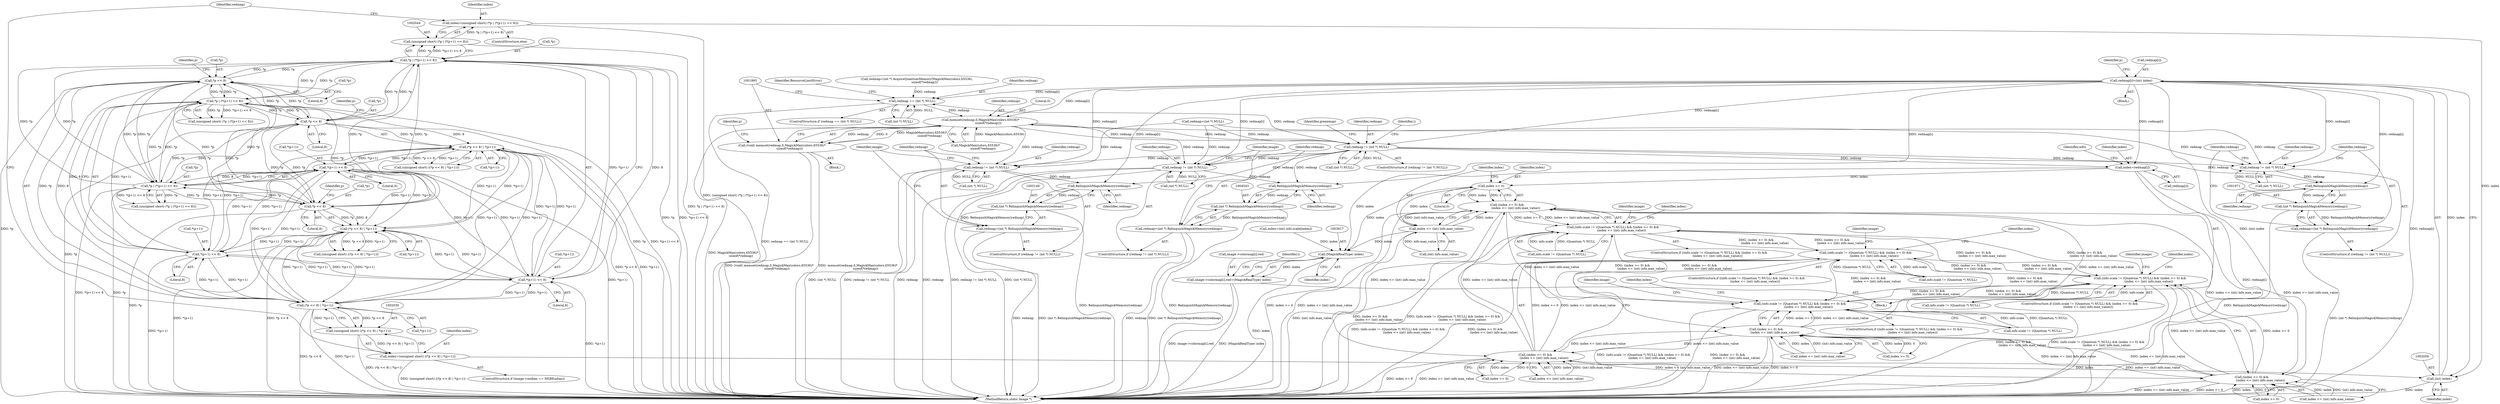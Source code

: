 digraph "0_ImageMagick_16916c8979c32765c542e216b31cee2671b7afe7@array" {
"1002054" [label="(Call,redmap[i]=(int) index)"];
"1002058" [label="(Call,(int) index)"];
"1002041" [label="(Call,index=(unsigned short) (*p | (*(p+1) << 8)))"];
"1002043" [label="(Call,(unsigned short) (*p | (*(p+1) << 8)))"];
"1002045" [label="(Call,*p | (*(p+1) << 8))"];
"1002032" [label="(Call,*p << 8)"];
"1002170" [label="(Call,*p | (*(p+1) << 8))"];
"1002157" [label="(Call,*p << 8)"];
"1002282" [label="(Call,*p << 8)"];
"1002295" [label="(Call,*p | (*(p+1) << 8))"];
"1002298" [label="(Call,*(p+1) << 8)"];
"1002173" [label="(Call,*(p+1) << 8)"];
"1002048" [label="(Call,*(p+1) << 8)"];
"1002281" [label="(Call,(*p << 8) | *(p+1))"];
"1002031" [label="(Call,(*p << 8) | *(p+1))"];
"1002156" [label="(Call,(*p << 8) | *(p+1))"];
"1002027" [label="(Call,index=(unsigned short) ((*p << 8) | *(p+1)))"];
"1002029" [label="(Call,(unsigned short) ((*p << 8) | *(p+1)))"];
"1001963" [label="(Call,redmap != (int *) NULL)"];
"1001972" [label="(Call,RelinquishMagickMemory(redmap))"];
"1001970" [label="(Call,(int *) RelinquishMagickMemory(redmap))"];
"1001968" [label="(Call,redmap=(int *) RelinquishMagickMemory(redmap))"];
"1001986" [label="(Call,redmap == (int *) NULL)"];
"1001996" [label="(Call,memset(redmap,0,MagickMax(colors,65536)*\n                sizeof(*redmap)))"];
"1001994" [label="(Call,(void) memset(redmap,0,MagickMax(colors,65536)*\n                sizeof(*redmap)))"];
"1003141" [label="(Call,redmap != (int *) NULL)"];
"1003150" [label="(Call,RelinquishMagickMemory(redmap))"];
"1003148" [label="(Call,(int *) RelinquishMagickMemory(redmap))"];
"1003146" [label="(Call,redmap=(int *) RelinquishMagickMemory(redmap))"];
"1003557" [label="(Call,redmap != (int *) NULL)"];
"1003574" [label="(Call,index=redmap[i])"];
"1003589" [label="(Call,index >= 0)"];
"1003588" [label="(Call,(index >= 0) &&\n                  (index <= (int) info.max_value))"];
"1003580" [label="(Call,(info.scale != (Quantum *) NULL) && (index >= 0) &&\n                  (index <= (int) info.max_value))"];
"1003643" [label="(Call,(info.scale != (Quantum *) NULL) && (index >= 0) &&\n                  (index <= (int) info.max_value))"];
"1003706" [label="(Call,(info.scale != (Quantum *) NULL) && (index >= 0) &&\n                  (index <= (int) info.max_value))"];
"1003769" [label="(Call,(info.scale != (Quantum *) NULL) && (index >= 0) &&\n                  (index <= (int) info.max_value))"];
"1003651" [label="(Call,(index >= 0) &&\n                  (index <= (int) info.max_value))"];
"1003714" [label="(Call,(index >= 0) &&\n                  (index <= (int) info.max_value))"];
"1003777" [label="(Call,(index >= 0) &&\n                  (index <= (int) info.max_value))"];
"1003592" [label="(Call,index <= (int) info.max_value)"];
"1003616" [label="(Call,(MagickRealType) index)"];
"1003608" [label="(Call,image->colormap[i].red=(MagickRealType) index)"];
"1004535" [label="(Call,redmap != (int *) NULL)"];
"1004544" [label="(Call,RelinquishMagickMemory(redmap))"];
"1004542" [label="(Call,(int *) RelinquishMagickMemory(redmap))"];
"1004540" [label="(Call,redmap=(int *) RelinquishMagickMemory(redmap))"];
"1003590" [label="(Identifier,index)"];
"1002031" [label="(Call,(*p << 8) | *(p+1))"];
"1001997" [label="(Identifier,redmap)"];
"1002173" [label="(Call,*(p+1) << 8)"];
"1003559" [label="(Call,(int *) NULL)"];
"1001988" [label="(Call,(int *) NULL)"];
"1003768" [label="(ControlStructure,if ((info.scale != (Quantum *) NULL) && (index >= 0) &&\n                  (index <= (int) info.max_value)))"];
"1002046" [label="(Call,*p)"];
"1001975" [label="(Identifier,redmap)"];
"1002158" [label="(Call,*p)"];
"1003715" [label="(Call,index >= 0)"];
"1002048" [label="(Call,*(p+1) << 8)"];
"1003738" [label="(Identifier,image)"];
"1003621" [label="(Identifier,greenmap)"];
"1002032" [label="(Call,*p << 8)"];
"1003652" [label="(Call,index >= 0)"];
"1001963" [label="(Call,redmap != (int *) NULL)"];
"1002170" [label="(Call,*p | (*(p+1) << 8))"];
"1002058" [label="(Call,(int) index)"];
"1003675" [label="(Identifier,image)"];
"1002288" [label="(Identifier,p)"];
"1003594" [label="(Call,(int) info.max_value)"];
"1003618" [label="(Identifier,index)"];
"1002021" [label="(ControlStructure,if (image->endian == MSBEndian))"];
"1003726" [label="(Identifier,index)"];
"1001968" [label="(Call,redmap=(int *) RelinquishMagickMemory(redmap))"];
"1003609" [label="(Call,image->colormap[i].red)"];
"1003573" [label="(Block,)"];
"1003616" [label="(Call,(MagickRealType) index)"];
"1002042" [label="(Identifier,index)"];
"1003707" [label="(Call,info.scale != (Quantum *) NULL)"];
"1003572" [label="(Identifier,i)"];
"1003581" [label="(Call,info.scale != (Quantum *) NULL)"];
"1004534" [label="(ControlStructure,if (redmap != (int *) NULL))"];
"1003600" [label="(Identifier,index)"];
"1003714" [label="(Call,(index >= 0) &&\n                  (index <= (int) info.max_value))"];
"1002045" [label="(Call,*p | (*(p+1) << 8))"];
"1002157" [label="(Call,*p << 8)"];
"1001962" [label="(ControlStructure,if (redmap != (int *) NULL))"];
"1003608" [label="(Call,image->colormap[i].red=(MagickRealType) index)"];
"1002296" [label="(Call,*p)"];
"1002283" [label="(Call,*p)"];
"1003558" [label="(Identifier,redmap)"];
"1001998" [label="(Literal,0)"];
"1002029" [label="(Call,(unsigned short) ((*p << 8) | *(p+1)))"];
"1001987" [label="(Identifier,redmap)"];
"1003151" [label="(Identifier,redmap)"];
"1002293" [label="(Call,(unsigned short) (*p | (*(p+1) << 8)))"];
"1002027" [label="(Call,index=(unsigned short) ((*p << 8) | *(p+1)))"];
"1001985" [label="(ControlStructure,if (redmap == (int *) NULL))"];
"1004541" [label="(Identifier,redmap)"];
"1003556" [label="(ControlStructure,if (redmap != (int *) NULL))"];
"1003599" [label="(Call,index=(int) info.scale[index])"];
"1003148" [label="(Call,(int *) RelinquishMagickMemory(redmap))"];
"1002060" [label="(Identifier,index)"];
"1002285" [label="(Literal,8)"];
"1003589" [label="(Call,index >= 0)"];
"1003663" [label="(Identifier,index)"];
"1001973" [label="(Identifier,redmap)"];
"1003801" [label="(Identifier,image)"];
"1002156" [label="(Call,(*p << 8) | *(p+1))"];
"1003579" [label="(ControlStructure,if ((info.scale != (Quantum *) NULL) && (index >= 0) &&\n                  (index <= (int) info.max_value)))"];
"1002028" [label="(Identifier,index)"];
"1003142" [label="(Identifier,redmap)"];
"1001996" [label="(Call,memset(redmap,0,MagickMax(colors,65536)*\n                sizeof(*redmap)))"];
"1002053" [label="(Literal,8)"];
"1003592" [label="(Call,index <= (int) info.max_value)"];
"1002154" [label="(Call,(unsigned short) ((*p << 8) | *(p+1)))"];
"1003153" [label="(Identifier,image)"];
"1002033" [label="(Call,*p)"];
"1002295" [label="(Call,*p | (*(p+1) << 8))"];
"1004537" [label="(Call,(int *) NULL)"];
"1002168" [label="(Call,(unsigned short) (*p | (*(p+1) << 8)))"];
"1004540" [label="(Call,redmap=(int *) RelinquishMagickMemory(redmap))"];
"1000533" [label="(Call,redmap=(int *) NULL)"];
"1003147" [label="(Identifier,redmap)"];
"1002178" [label="(Literal,8)"];
"1002161" [label="(Call,*(p+1))"];
"1003557" [label="(Call,redmap != (int *) NULL)"];
"1001970" [label="(Call,(int *) RelinquishMagickMemory(redmap))"];
"1001972" [label="(Call,RelinquishMagickMemory(redmap))"];
"1003789" [label="(Identifier,index)"];
"1004545" [label="(Identifier,redmap)"];
"1003642" [label="(ControlStructure,if ((info.scale != (Quantum *) NULL) && (index >= 0) &&\n                  (index <= (int) info.max_value)))"];
"1003781" [label="(Call,index <= (int) info.max_value)"];
"1003651" [label="(Call,(index >= 0) &&\n                  (index <= (int) info.max_value))"];
"1003140" [label="(ControlStructure,if (redmap != (int *) NULL))"];
"1002036" [label="(Call,*(p+1))"];
"1002035" [label="(Literal,8)"];
"1003150" [label="(Call,RelinquishMagickMemory(redmap))"];
"1004536" [label="(Identifier,redmap)"];
"1003706" [label="(Call,(info.scale != (Quantum *) NULL) && (index >= 0) &&\n                  (index <= (int) info.max_value))"];
"1002303" [label="(Literal,8)"];
"1002298" [label="(Call,*(p+1) << 8)"];
"1002279" [label="(Call,(unsigned short) ((*p << 8) | *(p+1)))"];
"1003705" [label="(ControlStructure,if ((info.scale != (Quantum *) NULL) && (index >= 0) &&\n                  (index <= (int) info.max_value)))"];
"1002043" [label="(Call,(unsigned short) (*p | (*(p+1) << 8)))"];
"1003777" [label="(Call,(index >= 0) &&\n                  (index <= (int) info.max_value))"];
"1003575" [label="(Identifier,index)"];
"1003146" [label="(Call,redmap=(int *) RelinquishMagickMemory(redmap))"];
"1002286" [label="(Call,*(p+1))"];
"1002174" [label="(Call,*(p+1))"];
"1003141" [label="(Call,redmap != (int *) NULL)"];
"1002163" [label="(Identifier,p)"];
"1003643" [label="(Call,(info.scale != (Quantum *) NULL) && (index >= 0) &&\n                  (index <= (int) info.max_value))"];
"1003580" [label="(Call,(info.scale != (Quantum *) NULL) && (index >= 0) &&\n                  (index <= (int) info.max_value))"];
"1002007" [label="(Identifier,p)"];
"1002055" [label="(Call,redmap[i])"];
"1001941" [label="(Block,)"];
"1001969" [label="(Identifier,redmap)"];
"1003655" [label="(Call,index <= (int) info.max_value)"];
"1003769" [label="(Call,(info.scale != (Quantum *) NULL) && (index >= 0) &&\n                  (index <= (int) info.max_value))"];
"1003778" [label="(Call,index >= 0)"];
"1003593" [label="(Identifier,index)"];
"1001992" [label="(Identifier,ResourceLimitError)"];
"1004548" [label="(Identifier,image)"];
"1001965" [label="(Call,(int *) NULL)"];
"1002049" [label="(Call,*(p+1))"];
"1001994" [label="(Call,(void) memset(redmap,0,MagickMax(colors,65536)*\n                sizeof(*redmap)))"];
"1001986" [label="(Call,redmap == (int *) NULL)"];
"1002062" [label="(Identifier,p)"];
"1002038" [label="(Identifier,p)"];
"1002281" [label="(Call,(*p << 8) | *(p+1))"];
"1002056" [label="(Identifier,redmap)"];
"1002020" [label="(Block,)"];
"1003612" [label="(Identifier,image)"];
"1002054" [label="(Call,redmap[i]=(int) index)"];
"1002160" [label="(Literal,8)"];
"1004544" [label="(Call,RelinquishMagickMemory(redmap))"];
"1002171" [label="(Call,*p)"];
"1003143" [label="(Call,(int *) NULL)"];
"1002041" [label="(Call,index=(unsigned short) (*p | (*(p+1) << 8)))"];
"1001999" [label="(Call,MagickMax(colors,65536)*\n                sizeof(*redmap))"];
"1004568" [label="(MethodReturn,static Image *)"];
"1002040" [label="(ControlStructure,else)"];
"1003576" [label="(Call,redmap[i])"];
"1003574" [label="(Call,index=redmap[i])"];
"1003564" [label="(Identifier,i)"];
"1002299" [label="(Call,*(p+1))"];
"1002282" [label="(Call,*p << 8)"];
"1003583" [label="(Identifier,info)"];
"1004535" [label="(Call,redmap != (int *) NULL)"];
"1003644" [label="(Call,info.scale != (Quantum *) NULL)"];
"1003588" [label="(Call,(index >= 0) &&\n                  (index <= (int) info.max_value))"];
"1003718" [label="(Call,index <= (int) info.max_value)"];
"1001974" [label="(Call,redmap=(int *) AcquireQuantumMemory(MagickMax(colors,65536),\n                sizeof(*redmap)))"];
"1003591" [label="(Literal,0)"];
"1004542" [label="(Call,(int *) RelinquishMagickMemory(redmap))"];
"1003770" [label="(Call,info.scale != (Quantum *) NULL)"];
"1001964" [label="(Identifier,redmap)"];
"1002054" -> "1002020"  [label="AST: "];
"1002054" -> "1002058"  [label="CFG: "];
"1002055" -> "1002054"  [label="AST: "];
"1002058" -> "1002054"  [label="AST: "];
"1002062" -> "1002054"  [label="CFG: "];
"1002054" -> "1004568"  [label="DDG: (int) index"];
"1002054" -> "1004568"  [label="DDG: redmap[i]"];
"1002054" -> "1001963"  [label="DDG: redmap[i]"];
"1002054" -> "1001972"  [label="DDG: redmap[i]"];
"1002054" -> "1001986"  [label="DDG: redmap[i]"];
"1002054" -> "1001996"  [label="DDG: redmap[i]"];
"1002058" -> "1002054"  [label="DDG: index"];
"1002054" -> "1003141"  [label="DDG: redmap[i]"];
"1002054" -> "1003150"  [label="DDG: redmap[i]"];
"1002054" -> "1003557"  [label="DDG: redmap[i]"];
"1002054" -> "1003574"  [label="DDG: redmap[i]"];
"1002054" -> "1004535"  [label="DDG: redmap[i]"];
"1002054" -> "1004544"  [label="DDG: redmap[i]"];
"1002058" -> "1002060"  [label="CFG: "];
"1002059" -> "1002058"  [label="AST: "];
"1002060" -> "1002058"  [label="AST: "];
"1002058" -> "1004568"  [label="DDG: index"];
"1002041" -> "1002058"  [label="DDG: index"];
"1002027" -> "1002058"  [label="DDG: index"];
"1002041" -> "1002040"  [label="AST: "];
"1002041" -> "1002043"  [label="CFG: "];
"1002042" -> "1002041"  [label="AST: "];
"1002043" -> "1002041"  [label="AST: "];
"1002056" -> "1002041"  [label="CFG: "];
"1002041" -> "1004568"  [label="DDG: (unsigned short) (*p | (*(p+1) << 8))"];
"1002043" -> "1002041"  [label="DDG: *p | (*(p+1) << 8)"];
"1002043" -> "1002045"  [label="CFG: "];
"1002044" -> "1002043"  [label="AST: "];
"1002045" -> "1002043"  [label="AST: "];
"1002043" -> "1004568"  [label="DDG: *p | (*(p+1) << 8)"];
"1002045" -> "1002043"  [label="DDG: *p"];
"1002045" -> "1002043"  [label="DDG: *(p+1) << 8"];
"1002045" -> "1002048"  [label="CFG: "];
"1002046" -> "1002045"  [label="AST: "];
"1002048" -> "1002045"  [label="AST: "];
"1002045" -> "1004568"  [label="DDG: *p"];
"1002045" -> "1004568"  [label="DDG: *(p+1) << 8"];
"1002045" -> "1002032"  [label="DDG: *p"];
"1002032" -> "1002045"  [label="DDG: *p"];
"1002170" -> "1002045"  [label="DDG: *p"];
"1002157" -> "1002045"  [label="DDG: *p"];
"1002282" -> "1002045"  [label="DDG: *p"];
"1002295" -> "1002045"  [label="DDG: *p"];
"1002048" -> "1002045"  [label="DDG: *(p+1)"];
"1002048" -> "1002045"  [label="DDG: 8"];
"1002045" -> "1002157"  [label="DDG: *p"];
"1002045" -> "1002170"  [label="DDG: *p"];
"1002045" -> "1002282"  [label="DDG: *p"];
"1002045" -> "1002295"  [label="DDG: *p"];
"1002032" -> "1002031"  [label="AST: "];
"1002032" -> "1002035"  [label="CFG: "];
"1002033" -> "1002032"  [label="AST: "];
"1002035" -> "1002032"  [label="AST: "];
"1002038" -> "1002032"  [label="CFG: "];
"1002032" -> "1004568"  [label="DDG: *p"];
"1002032" -> "1002031"  [label="DDG: *p"];
"1002032" -> "1002031"  [label="DDG: 8"];
"1002170" -> "1002032"  [label="DDG: *p"];
"1002157" -> "1002032"  [label="DDG: *p"];
"1002282" -> "1002032"  [label="DDG: *p"];
"1002295" -> "1002032"  [label="DDG: *p"];
"1002032" -> "1002157"  [label="DDG: *p"];
"1002032" -> "1002170"  [label="DDG: *p"];
"1002032" -> "1002282"  [label="DDG: *p"];
"1002032" -> "1002295"  [label="DDG: *p"];
"1002170" -> "1002168"  [label="AST: "];
"1002170" -> "1002173"  [label="CFG: "];
"1002171" -> "1002170"  [label="AST: "];
"1002173" -> "1002170"  [label="AST: "];
"1002168" -> "1002170"  [label="CFG: "];
"1002170" -> "1004568"  [label="DDG: *p"];
"1002170" -> "1004568"  [label="DDG: *(p+1) << 8"];
"1002170" -> "1002157"  [label="DDG: *p"];
"1002170" -> "1002168"  [label="DDG: *p"];
"1002170" -> "1002168"  [label="DDG: *(p+1) << 8"];
"1002157" -> "1002170"  [label="DDG: *p"];
"1002282" -> "1002170"  [label="DDG: *p"];
"1002295" -> "1002170"  [label="DDG: *p"];
"1002173" -> "1002170"  [label="DDG: *(p+1)"];
"1002173" -> "1002170"  [label="DDG: 8"];
"1002170" -> "1002282"  [label="DDG: *p"];
"1002170" -> "1002295"  [label="DDG: *p"];
"1002157" -> "1002156"  [label="AST: "];
"1002157" -> "1002160"  [label="CFG: "];
"1002158" -> "1002157"  [label="AST: "];
"1002160" -> "1002157"  [label="AST: "];
"1002163" -> "1002157"  [label="CFG: "];
"1002157" -> "1004568"  [label="DDG: *p"];
"1002157" -> "1002156"  [label="DDG: *p"];
"1002157" -> "1002156"  [label="DDG: 8"];
"1002282" -> "1002157"  [label="DDG: *p"];
"1002295" -> "1002157"  [label="DDG: *p"];
"1002157" -> "1002282"  [label="DDG: *p"];
"1002157" -> "1002295"  [label="DDG: *p"];
"1002282" -> "1002281"  [label="AST: "];
"1002282" -> "1002285"  [label="CFG: "];
"1002283" -> "1002282"  [label="AST: "];
"1002285" -> "1002282"  [label="AST: "];
"1002288" -> "1002282"  [label="CFG: "];
"1002282" -> "1004568"  [label="DDG: *p"];
"1002282" -> "1002281"  [label="DDG: *p"];
"1002282" -> "1002281"  [label="DDG: 8"];
"1002295" -> "1002282"  [label="DDG: *p"];
"1002282" -> "1002295"  [label="DDG: *p"];
"1002295" -> "1002293"  [label="AST: "];
"1002295" -> "1002298"  [label="CFG: "];
"1002296" -> "1002295"  [label="AST: "];
"1002298" -> "1002295"  [label="AST: "];
"1002293" -> "1002295"  [label="CFG: "];
"1002295" -> "1004568"  [label="DDG: *(p+1) << 8"];
"1002295" -> "1004568"  [label="DDG: *p"];
"1002295" -> "1002293"  [label="DDG: *p"];
"1002295" -> "1002293"  [label="DDG: *(p+1) << 8"];
"1002298" -> "1002295"  [label="DDG: *(p+1)"];
"1002298" -> "1002295"  [label="DDG: 8"];
"1002298" -> "1002303"  [label="CFG: "];
"1002299" -> "1002298"  [label="AST: "];
"1002303" -> "1002298"  [label="AST: "];
"1002298" -> "1004568"  [label="DDG: *(p+1)"];
"1002298" -> "1002031"  [label="DDG: *(p+1)"];
"1002298" -> "1002048"  [label="DDG: *(p+1)"];
"1002298" -> "1002156"  [label="DDG: *(p+1)"];
"1002298" -> "1002173"  [label="DDG: *(p+1)"];
"1002298" -> "1002281"  [label="DDG: *(p+1)"];
"1002173" -> "1002298"  [label="DDG: *(p+1)"];
"1002048" -> "1002298"  [label="DDG: *(p+1)"];
"1002281" -> "1002298"  [label="DDG: *(p+1)"];
"1002031" -> "1002298"  [label="DDG: *(p+1)"];
"1002156" -> "1002298"  [label="DDG: *(p+1)"];
"1002173" -> "1002178"  [label="CFG: "];
"1002174" -> "1002173"  [label="AST: "];
"1002178" -> "1002173"  [label="AST: "];
"1002173" -> "1004568"  [label="DDG: *(p+1)"];
"1002173" -> "1002031"  [label="DDG: *(p+1)"];
"1002173" -> "1002048"  [label="DDG: *(p+1)"];
"1002173" -> "1002156"  [label="DDG: *(p+1)"];
"1002048" -> "1002173"  [label="DDG: *(p+1)"];
"1002281" -> "1002173"  [label="DDG: *(p+1)"];
"1002031" -> "1002173"  [label="DDG: *(p+1)"];
"1002156" -> "1002173"  [label="DDG: *(p+1)"];
"1002173" -> "1002281"  [label="DDG: *(p+1)"];
"1002048" -> "1002053"  [label="CFG: "];
"1002049" -> "1002048"  [label="AST: "];
"1002053" -> "1002048"  [label="AST: "];
"1002048" -> "1004568"  [label="DDG: *(p+1)"];
"1002048" -> "1002031"  [label="DDG: *(p+1)"];
"1002281" -> "1002048"  [label="DDG: *(p+1)"];
"1002031" -> "1002048"  [label="DDG: *(p+1)"];
"1002156" -> "1002048"  [label="DDG: *(p+1)"];
"1002048" -> "1002156"  [label="DDG: *(p+1)"];
"1002048" -> "1002281"  [label="DDG: *(p+1)"];
"1002281" -> "1002279"  [label="AST: "];
"1002281" -> "1002286"  [label="CFG: "];
"1002286" -> "1002281"  [label="AST: "];
"1002279" -> "1002281"  [label="CFG: "];
"1002281" -> "1004568"  [label="DDG: *(p+1)"];
"1002281" -> "1004568"  [label="DDG: *p << 8"];
"1002281" -> "1002031"  [label="DDG: *(p+1)"];
"1002281" -> "1002156"  [label="DDG: *(p+1)"];
"1002281" -> "1002279"  [label="DDG: *p << 8"];
"1002281" -> "1002279"  [label="DDG: *(p+1)"];
"1002031" -> "1002281"  [label="DDG: *(p+1)"];
"1002156" -> "1002281"  [label="DDG: *(p+1)"];
"1002031" -> "1002029"  [label="AST: "];
"1002031" -> "1002036"  [label="CFG: "];
"1002036" -> "1002031"  [label="AST: "];
"1002029" -> "1002031"  [label="CFG: "];
"1002031" -> "1004568"  [label="DDG: *p << 8"];
"1002031" -> "1004568"  [label="DDG: *(p+1)"];
"1002031" -> "1002029"  [label="DDG: *p << 8"];
"1002031" -> "1002029"  [label="DDG: *(p+1)"];
"1002156" -> "1002031"  [label="DDG: *(p+1)"];
"1002031" -> "1002156"  [label="DDG: *(p+1)"];
"1002156" -> "1002154"  [label="AST: "];
"1002156" -> "1002161"  [label="CFG: "];
"1002161" -> "1002156"  [label="AST: "];
"1002154" -> "1002156"  [label="CFG: "];
"1002156" -> "1004568"  [label="DDG: *p << 8"];
"1002156" -> "1004568"  [label="DDG: *(p+1)"];
"1002156" -> "1002154"  [label="DDG: *p << 8"];
"1002156" -> "1002154"  [label="DDG: *(p+1)"];
"1002027" -> "1002021"  [label="AST: "];
"1002027" -> "1002029"  [label="CFG: "];
"1002028" -> "1002027"  [label="AST: "];
"1002029" -> "1002027"  [label="AST: "];
"1002056" -> "1002027"  [label="CFG: "];
"1002027" -> "1004568"  [label="DDG: (unsigned short) ((*p << 8) | *(p+1))"];
"1002029" -> "1002027"  [label="DDG: (*p << 8) | *(p+1)"];
"1002030" -> "1002029"  [label="AST: "];
"1002029" -> "1004568"  [label="DDG: (*p << 8) | *(p+1)"];
"1001963" -> "1001962"  [label="AST: "];
"1001963" -> "1001965"  [label="CFG: "];
"1001964" -> "1001963"  [label="AST: "];
"1001965" -> "1001963"  [label="AST: "];
"1001969" -> "1001963"  [label="CFG: "];
"1001975" -> "1001963"  [label="CFG: "];
"1000533" -> "1001963"  [label="DDG: redmap"];
"1003557" -> "1001963"  [label="DDG: redmap"];
"1001996" -> "1001963"  [label="DDG: redmap"];
"1001965" -> "1001963"  [label="DDG: NULL"];
"1001963" -> "1001972"  [label="DDG: redmap"];
"1001972" -> "1001970"  [label="AST: "];
"1001972" -> "1001973"  [label="CFG: "];
"1001973" -> "1001972"  [label="AST: "];
"1001970" -> "1001972"  [label="CFG: "];
"1001972" -> "1001970"  [label="DDG: redmap"];
"1003557" -> "1001972"  [label="DDG: redmap"];
"1001970" -> "1001968"  [label="AST: "];
"1001971" -> "1001970"  [label="AST: "];
"1001968" -> "1001970"  [label="CFG: "];
"1001970" -> "1004568"  [label="DDG: RelinquishMagickMemory(redmap)"];
"1001970" -> "1001968"  [label="DDG: RelinquishMagickMemory(redmap)"];
"1001968" -> "1001962"  [label="AST: "];
"1001969" -> "1001968"  [label="AST: "];
"1001975" -> "1001968"  [label="CFG: "];
"1001968" -> "1004568"  [label="DDG: (int *) RelinquishMagickMemory(redmap)"];
"1001986" -> "1001985"  [label="AST: "];
"1001986" -> "1001988"  [label="CFG: "];
"1001987" -> "1001986"  [label="AST: "];
"1001988" -> "1001986"  [label="AST: "];
"1001992" -> "1001986"  [label="CFG: "];
"1001995" -> "1001986"  [label="CFG: "];
"1001986" -> "1004568"  [label="DDG: redmap == (int *) NULL"];
"1001974" -> "1001986"  [label="DDG: redmap"];
"1003557" -> "1001986"  [label="DDG: redmap"];
"1001988" -> "1001986"  [label="DDG: NULL"];
"1001986" -> "1001996"  [label="DDG: redmap"];
"1001996" -> "1001994"  [label="AST: "];
"1001996" -> "1001999"  [label="CFG: "];
"1001997" -> "1001996"  [label="AST: "];
"1001998" -> "1001996"  [label="AST: "];
"1001999" -> "1001996"  [label="AST: "];
"1001994" -> "1001996"  [label="CFG: "];
"1001996" -> "1004568"  [label="DDG: MagickMax(colors,65536)*\n                sizeof(*redmap)"];
"1001996" -> "1001994"  [label="DDG: redmap"];
"1001996" -> "1001994"  [label="DDG: 0"];
"1001996" -> "1001994"  [label="DDG: MagickMax(colors,65536)*\n                sizeof(*redmap)"];
"1003557" -> "1001996"  [label="DDG: redmap"];
"1001999" -> "1001996"  [label="DDG: MagickMax(colors,65536)"];
"1001996" -> "1003141"  [label="DDG: redmap"];
"1001996" -> "1003557"  [label="DDG: redmap"];
"1001996" -> "1004535"  [label="DDG: redmap"];
"1001994" -> "1001941"  [label="AST: "];
"1001995" -> "1001994"  [label="AST: "];
"1002007" -> "1001994"  [label="CFG: "];
"1001994" -> "1004568"  [label="DDG: memset(redmap,0,MagickMax(colors,65536)*\n                sizeof(*redmap))"];
"1001994" -> "1004568"  [label="DDG: (void) memset(redmap,0,MagickMax(colors,65536)*\n                sizeof(*redmap))"];
"1003141" -> "1003140"  [label="AST: "];
"1003141" -> "1003143"  [label="CFG: "];
"1003142" -> "1003141"  [label="AST: "];
"1003143" -> "1003141"  [label="AST: "];
"1003147" -> "1003141"  [label="CFG: "];
"1003153" -> "1003141"  [label="CFG: "];
"1003141" -> "1004568"  [label="DDG: (int *) NULL"];
"1003141" -> "1004568"  [label="DDG: redmap != (int *) NULL"];
"1003141" -> "1004568"  [label="DDG: redmap"];
"1000533" -> "1003141"  [label="DDG: redmap"];
"1003557" -> "1003141"  [label="DDG: redmap"];
"1003143" -> "1003141"  [label="DDG: NULL"];
"1003141" -> "1003150"  [label="DDG: redmap"];
"1003150" -> "1003148"  [label="AST: "];
"1003150" -> "1003151"  [label="CFG: "];
"1003151" -> "1003150"  [label="AST: "];
"1003148" -> "1003150"  [label="CFG: "];
"1003150" -> "1003148"  [label="DDG: redmap"];
"1003557" -> "1003150"  [label="DDG: redmap"];
"1003148" -> "1003146"  [label="AST: "];
"1003149" -> "1003148"  [label="AST: "];
"1003146" -> "1003148"  [label="CFG: "];
"1003148" -> "1004568"  [label="DDG: RelinquishMagickMemory(redmap)"];
"1003148" -> "1003146"  [label="DDG: RelinquishMagickMemory(redmap)"];
"1003146" -> "1003140"  [label="AST: "];
"1003147" -> "1003146"  [label="AST: "];
"1003153" -> "1003146"  [label="CFG: "];
"1003146" -> "1004568"  [label="DDG: redmap"];
"1003146" -> "1004568"  [label="DDG: (int *) RelinquishMagickMemory(redmap)"];
"1003557" -> "1003556"  [label="AST: "];
"1003557" -> "1003559"  [label="CFG: "];
"1003558" -> "1003557"  [label="AST: "];
"1003559" -> "1003557"  [label="AST: "];
"1003564" -> "1003557"  [label="CFG: "];
"1003621" -> "1003557"  [label="CFG: "];
"1000533" -> "1003557"  [label="DDG: redmap"];
"1003559" -> "1003557"  [label="DDG: NULL"];
"1003557" -> "1003574"  [label="DDG: redmap"];
"1003557" -> "1004535"  [label="DDG: redmap"];
"1003557" -> "1004544"  [label="DDG: redmap"];
"1003574" -> "1003573"  [label="AST: "];
"1003574" -> "1003576"  [label="CFG: "];
"1003575" -> "1003574"  [label="AST: "];
"1003576" -> "1003574"  [label="AST: "];
"1003583" -> "1003574"  [label="CFG: "];
"1003574" -> "1004568"  [label="DDG: redmap[i]"];
"1003574" -> "1003589"  [label="DDG: index"];
"1003574" -> "1003616"  [label="DDG: index"];
"1003589" -> "1003588"  [label="AST: "];
"1003589" -> "1003591"  [label="CFG: "];
"1003590" -> "1003589"  [label="AST: "];
"1003591" -> "1003589"  [label="AST: "];
"1003593" -> "1003589"  [label="CFG: "];
"1003588" -> "1003589"  [label="CFG: "];
"1003589" -> "1003588"  [label="DDG: index"];
"1003589" -> "1003588"  [label="DDG: 0"];
"1003589" -> "1003592"  [label="DDG: index"];
"1003589" -> "1003616"  [label="DDG: index"];
"1003588" -> "1003580"  [label="AST: "];
"1003588" -> "1003592"  [label="CFG: "];
"1003592" -> "1003588"  [label="AST: "];
"1003580" -> "1003588"  [label="CFG: "];
"1003588" -> "1004568"  [label="DDG: index >= 0"];
"1003588" -> "1004568"  [label="DDG: index <= (int) info.max_value"];
"1003588" -> "1003580"  [label="DDG: index >= 0"];
"1003588" -> "1003580"  [label="DDG: index <= (int) info.max_value"];
"1003777" -> "1003588"  [label="DDG: index <= (int) info.max_value"];
"1003651" -> "1003588"  [label="DDG: index <= (int) info.max_value"];
"1003714" -> "1003588"  [label="DDG: index <= (int) info.max_value"];
"1003592" -> "1003588"  [label="DDG: index"];
"1003592" -> "1003588"  [label="DDG: (int) info.max_value"];
"1003588" -> "1003651"  [label="DDG: index <= (int) info.max_value"];
"1003588" -> "1003714"  [label="DDG: index <= (int) info.max_value"];
"1003588" -> "1003777"  [label="DDG: index <= (int) info.max_value"];
"1003580" -> "1003579"  [label="AST: "];
"1003580" -> "1003581"  [label="CFG: "];
"1003581" -> "1003580"  [label="AST: "];
"1003600" -> "1003580"  [label="CFG: "];
"1003612" -> "1003580"  [label="CFG: "];
"1003580" -> "1004568"  [label="DDG: (index >= 0) &&\n                  (index <= (int) info.max_value)"];
"1003580" -> "1004568"  [label="DDG: (info.scale != (Quantum *) NULL) && (index >= 0) &&\n                  (index <= (int) info.max_value)"];
"1003581" -> "1003580"  [label="DDG: info.scale"];
"1003581" -> "1003580"  [label="DDG: (Quantum *) NULL"];
"1003706" -> "1003580"  [label="DDG: (index >= 0) &&\n                  (index <= (int) info.max_value)"];
"1003769" -> "1003580"  [label="DDG: (index >= 0) &&\n                  (index <= (int) info.max_value)"];
"1003643" -> "1003580"  [label="DDG: (index >= 0) &&\n                  (index <= (int) info.max_value)"];
"1003580" -> "1003643"  [label="DDG: (index >= 0) &&\n                  (index <= (int) info.max_value)"];
"1003580" -> "1003706"  [label="DDG: (index >= 0) &&\n                  (index <= (int) info.max_value)"];
"1003580" -> "1003769"  [label="DDG: (index >= 0) &&\n                  (index <= (int) info.max_value)"];
"1003643" -> "1003642"  [label="AST: "];
"1003643" -> "1003644"  [label="CFG: "];
"1003643" -> "1003651"  [label="CFG: "];
"1003644" -> "1003643"  [label="AST: "];
"1003651" -> "1003643"  [label="AST: "];
"1003663" -> "1003643"  [label="CFG: "];
"1003675" -> "1003643"  [label="CFG: "];
"1003643" -> "1004568"  [label="DDG: (info.scale != (Quantum *) NULL) && (index >= 0) &&\n                  (index <= (int) info.max_value)"];
"1003643" -> "1004568"  [label="DDG: (index >= 0) &&\n                  (index <= (int) info.max_value)"];
"1003644" -> "1003643"  [label="DDG: info.scale"];
"1003644" -> "1003643"  [label="DDG: (Quantum *) NULL"];
"1003706" -> "1003643"  [label="DDG: (index >= 0) &&\n                  (index <= (int) info.max_value)"];
"1003769" -> "1003643"  [label="DDG: (index >= 0) &&\n                  (index <= (int) info.max_value)"];
"1003651" -> "1003643"  [label="DDG: index >= 0"];
"1003651" -> "1003643"  [label="DDG: index <= (int) info.max_value"];
"1003643" -> "1003706"  [label="DDG: (index >= 0) &&\n                  (index <= (int) info.max_value)"];
"1003643" -> "1003769"  [label="DDG: (index >= 0) &&\n                  (index <= (int) info.max_value)"];
"1003706" -> "1003705"  [label="AST: "];
"1003706" -> "1003707"  [label="CFG: "];
"1003706" -> "1003714"  [label="CFG: "];
"1003707" -> "1003706"  [label="AST: "];
"1003714" -> "1003706"  [label="AST: "];
"1003726" -> "1003706"  [label="CFG: "];
"1003738" -> "1003706"  [label="CFG: "];
"1003706" -> "1004568"  [label="DDG: (index >= 0) &&\n                  (index <= (int) info.max_value)"];
"1003706" -> "1004568"  [label="DDG: (info.scale != (Quantum *) NULL) && (index >= 0) &&\n                  (index <= (int) info.max_value)"];
"1003707" -> "1003706"  [label="DDG: info.scale"];
"1003707" -> "1003706"  [label="DDG: (Quantum *) NULL"];
"1003714" -> "1003706"  [label="DDG: index >= 0"];
"1003714" -> "1003706"  [label="DDG: index <= (int) info.max_value"];
"1003769" -> "1003706"  [label="DDG: (index >= 0) &&\n                  (index <= (int) info.max_value)"];
"1003706" -> "1003769"  [label="DDG: (index >= 0) &&\n                  (index <= (int) info.max_value)"];
"1003769" -> "1003768"  [label="AST: "];
"1003769" -> "1003770"  [label="CFG: "];
"1003769" -> "1003777"  [label="CFG: "];
"1003770" -> "1003769"  [label="AST: "];
"1003777" -> "1003769"  [label="AST: "];
"1003789" -> "1003769"  [label="CFG: "];
"1003801" -> "1003769"  [label="CFG: "];
"1003769" -> "1004568"  [label="DDG: (info.scale != (Quantum *) NULL) && (index >= 0) &&\n                  (index <= (int) info.max_value)"];
"1003769" -> "1004568"  [label="DDG: (index >= 0) &&\n                  (index <= (int) info.max_value)"];
"1003770" -> "1003769"  [label="DDG: info.scale"];
"1003770" -> "1003769"  [label="DDG: (Quantum *) NULL"];
"1003777" -> "1003769"  [label="DDG: index >= 0"];
"1003777" -> "1003769"  [label="DDG: index <= (int) info.max_value"];
"1003651" -> "1003652"  [label="CFG: "];
"1003651" -> "1003655"  [label="CFG: "];
"1003652" -> "1003651"  [label="AST: "];
"1003655" -> "1003651"  [label="AST: "];
"1003651" -> "1004568"  [label="DDG: index >= 0"];
"1003651" -> "1004568"  [label="DDG: index <= (int) info.max_value"];
"1003652" -> "1003651"  [label="DDG: index"];
"1003652" -> "1003651"  [label="DDG: 0"];
"1003655" -> "1003651"  [label="DDG: index"];
"1003655" -> "1003651"  [label="DDG: (int) info.max_value"];
"1003777" -> "1003651"  [label="DDG: index <= (int) info.max_value"];
"1003714" -> "1003651"  [label="DDG: index <= (int) info.max_value"];
"1003651" -> "1003714"  [label="DDG: index <= (int) info.max_value"];
"1003651" -> "1003777"  [label="DDG: index <= (int) info.max_value"];
"1003714" -> "1003715"  [label="CFG: "];
"1003714" -> "1003718"  [label="CFG: "];
"1003715" -> "1003714"  [label="AST: "];
"1003718" -> "1003714"  [label="AST: "];
"1003714" -> "1004568"  [label="DDG: index <= (int) info.max_value"];
"1003714" -> "1004568"  [label="DDG: index >= 0"];
"1003715" -> "1003714"  [label="DDG: index"];
"1003715" -> "1003714"  [label="DDG: 0"];
"1003777" -> "1003714"  [label="DDG: index <= (int) info.max_value"];
"1003718" -> "1003714"  [label="DDG: index"];
"1003718" -> "1003714"  [label="DDG: (int) info.max_value"];
"1003714" -> "1003777"  [label="DDG: index <= (int) info.max_value"];
"1003777" -> "1003778"  [label="CFG: "];
"1003777" -> "1003781"  [label="CFG: "];
"1003778" -> "1003777"  [label="AST: "];
"1003781" -> "1003777"  [label="AST: "];
"1003777" -> "1004568"  [label="DDG: index >= 0"];
"1003777" -> "1004568"  [label="DDG: index <= (int) info.max_value"];
"1003778" -> "1003777"  [label="DDG: index"];
"1003778" -> "1003777"  [label="DDG: 0"];
"1003781" -> "1003777"  [label="DDG: index"];
"1003781" -> "1003777"  [label="DDG: (int) info.max_value"];
"1003592" -> "1003594"  [label="CFG: "];
"1003593" -> "1003592"  [label="AST: "];
"1003594" -> "1003592"  [label="AST: "];
"1003592" -> "1004568"  [label="DDG: (int) info.max_value"];
"1003594" -> "1003592"  [label="DDG: info.max_value"];
"1003592" -> "1003616"  [label="DDG: index"];
"1003616" -> "1003608"  [label="AST: "];
"1003616" -> "1003618"  [label="CFG: "];
"1003617" -> "1003616"  [label="AST: "];
"1003618" -> "1003616"  [label="AST: "];
"1003608" -> "1003616"  [label="CFG: "];
"1003616" -> "1004568"  [label="DDG: index"];
"1003616" -> "1003608"  [label="DDG: index"];
"1003599" -> "1003616"  [label="DDG: index"];
"1003608" -> "1003573"  [label="AST: "];
"1003609" -> "1003608"  [label="AST: "];
"1003572" -> "1003608"  [label="CFG: "];
"1003608" -> "1004568"  [label="DDG: image->colormap[i].red"];
"1003608" -> "1004568"  [label="DDG: (MagickRealType) index"];
"1004535" -> "1004534"  [label="AST: "];
"1004535" -> "1004537"  [label="CFG: "];
"1004536" -> "1004535"  [label="AST: "];
"1004537" -> "1004535"  [label="AST: "];
"1004541" -> "1004535"  [label="CFG: "];
"1004548" -> "1004535"  [label="CFG: "];
"1004535" -> "1004568"  [label="DDG: redmap != (int *) NULL"];
"1004535" -> "1004568"  [label="DDG: (int *) NULL"];
"1004535" -> "1004568"  [label="DDG: redmap"];
"1000533" -> "1004535"  [label="DDG: redmap"];
"1004537" -> "1004535"  [label="DDG: NULL"];
"1004535" -> "1004544"  [label="DDG: redmap"];
"1004544" -> "1004542"  [label="AST: "];
"1004544" -> "1004545"  [label="CFG: "];
"1004545" -> "1004544"  [label="AST: "];
"1004542" -> "1004544"  [label="CFG: "];
"1004544" -> "1004542"  [label="DDG: redmap"];
"1004542" -> "1004540"  [label="AST: "];
"1004543" -> "1004542"  [label="AST: "];
"1004540" -> "1004542"  [label="CFG: "];
"1004542" -> "1004568"  [label="DDG: RelinquishMagickMemory(redmap)"];
"1004542" -> "1004540"  [label="DDG: RelinquishMagickMemory(redmap)"];
"1004540" -> "1004534"  [label="AST: "];
"1004541" -> "1004540"  [label="AST: "];
"1004548" -> "1004540"  [label="CFG: "];
"1004540" -> "1004568"  [label="DDG: (int *) RelinquishMagickMemory(redmap)"];
"1004540" -> "1004568"  [label="DDG: redmap"];
}
